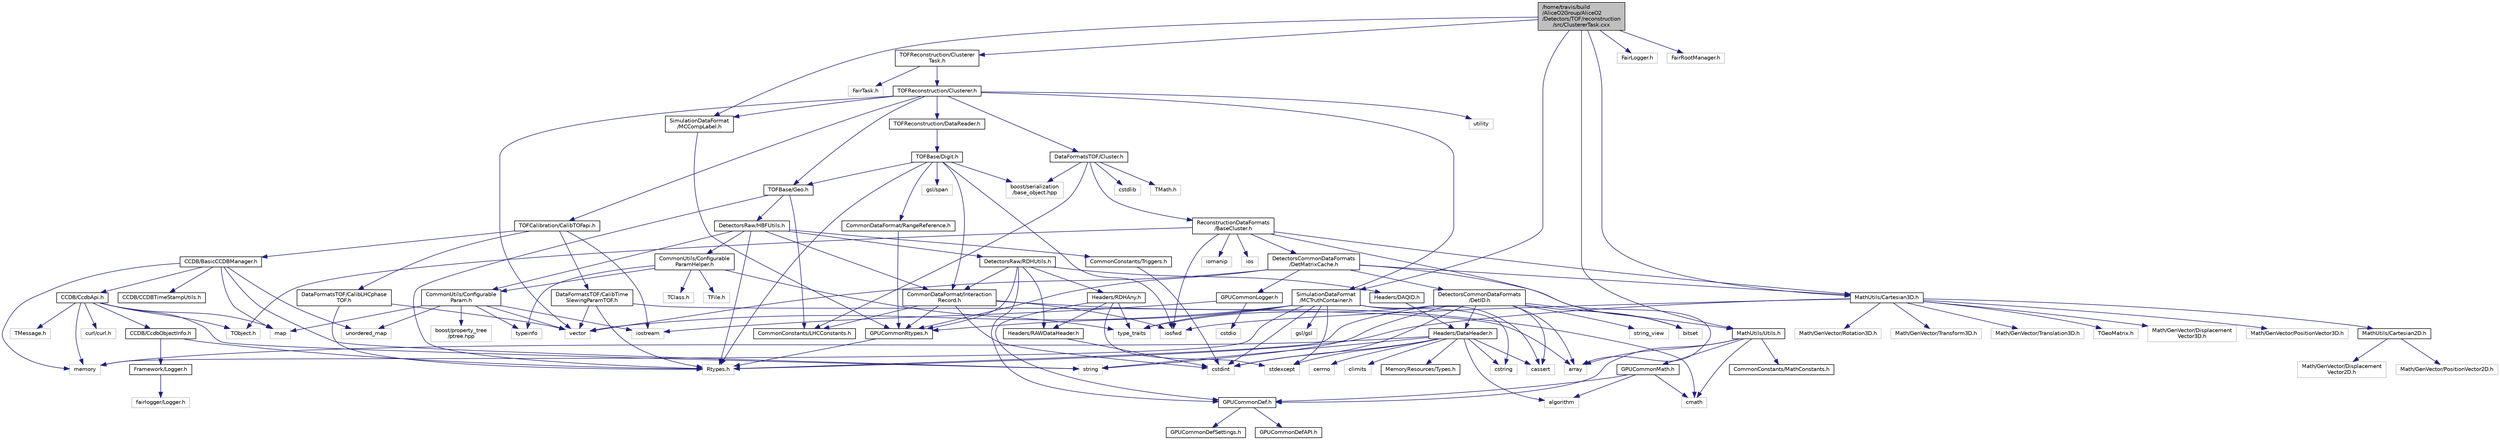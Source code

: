 digraph "/home/travis/build/AliceO2Group/AliceO2/Detectors/TOF/reconstruction/src/ClustererTask.cxx"
{
 // INTERACTIVE_SVG=YES
  bgcolor="transparent";
  edge [fontname="Helvetica",fontsize="10",labelfontname="Helvetica",labelfontsize="10"];
  node [fontname="Helvetica",fontsize="10",shape=record];
  Node0 [label="/home/travis/build\l/AliceO2Group/AliceO2\l/Detectors/TOF/reconstruction\l/src/ClustererTask.cxx",height=0.2,width=0.4,color="black", fillcolor="grey75", style="filled", fontcolor="black"];
  Node0 -> Node1 [color="midnightblue",fontsize="10",style="solid",fontname="Helvetica"];
  Node1 [label="TOFReconstruction/Clusterer\lTask.h",height=0.2,width=0.4,color="black",URL="$d4/d74/TOF_2reconstruction_2include_2TOFReconstruction_2ClustererTask_8h.html"];
  Node1 -> Node2 [color="midnightblue",fontsize="10",style="solid",fontname="Helvetica"];
  Node2 [label="FairTask.h",height=0.2,width=0.4,color="grey75"];
  Node1 -> Node3 [color="midnightblue",fontsize="10",style="solid",fontname="Helvetica"];
  Node3 [label="TOFReconstruction/Clusterer.h",height=0.2,width=0.4,color="black",URL="$dc/d24/TOF_2reconstruction_2include_2TOFReconstruction_2Clusterer_8h.html"];
  Node3 -> Node4 [color="midnightblue",fontsize="10",style="solid",fontname="Helvetica"];
  Node4 [label="utility",height=0.2,width=0.4,color="grey75"];
  Node3 -> Node5 [color="midnightblue",fontsize="10",style="solid",fontname="Helvetica"];
  Node5 [label="vector",height=0.2,width=0.4,color="grey75"];
  Node3 -> Node6 [color="midnightblue",fontsize="10",style="solid",fontname="Helvetica"];
  Node6 [label="DataFormatsTOF/Cluster.h",height=0.2,width=0.4,color="black",URL="$d1/d50/DataFormats_2Detectors_2TOF_2include_2DataFormatsTOF_2Cluster_8h.html"];
  Node6 -> Node7 [color="midnightblue",fontsize="10",style="solid",fontname="Helvetica"];
  Node7 [label="ReconstructionDataFormats\l/BaseCluster.h",height=0.2,width=0.4,color="black",URL="$d4/de2/BaseCluster_8h.html"];
  Node7 -> Node8 [color="midnightblue",fontsize="10",style="solid",fontname="Helvetica"];
  Node8 [label="TObject.h",height=0.2,width=0.4,color="grey75"];
  Node7 -> Node9 [color="midnightblue",fontsize="10",style="solid",fontname="Helvetica"];
  Node9 [label="bitset",height=0.2,width=0.4,color="grey75"];
  Node7 -> Node10 [color="midnightblue",fontsize="10",style="solid",fontname="Helvetica"];
  Node10 [label="iomanip",height=0.2,width=0.4,color="grey75"];
  Node7 -> Node11 [color="midnightblue",fontsize="10",style="solid",fontname="Helvetica"];
  Node11 [label="ios",height=0.2,width=0.4,color="grey75"];
  Node7 -> Node12 [color="midnightblue",fontsize="10",style="solid",fontname="Helvetica"];
  Node12 [label="iosfwd",height=0.2,width=0.4,color="grey75"];
  Node7 -> Node13 [color="midnightblue",fontsize="10",style="solid",fontname="Helvetica"];
  Node13 [label="DetectorsCommonDataFormats\l/DetMatrixCache.h",height=0.2,width=0.4,color="black",URL="$d4/d20/DetMatrixCache_8h.html"];
  Node13 -> Node14 [color="midnightblue",fontsize="10",style="solid",fontname="Helvetica"];
  Node14 [label="GPUCommonLogger.h",height=0.2,width=0.4,color="black",URL="$df/d5b/GPUCommonLogger_8h.html"];
  Node14 -> Node15 [color="midnightblue",fontsize="10",style="solid",fontname="Helvetica"];
  Node15 [label="iostream",height=0.2,width=0.4,color="grey75"];
  Node14 -> Node16 [color="midnightblue",fontsize="10",style="solid",fontname="Helvetica"];
  Node16 [label="cstdio",height=0.2,width=0.4,color="grey75"];
  Node13 -> Node17 [color="midnightblue",fontsize="10",style="solid",fontname="Helvetica"];
  Node17 [label="GPUCommonRtypes.h",height=0.2,width=0.4,color="black",URL="$d2/d45/GPUCommonRtypes_8h.html"];
  Node17 -> Node18 [color="midnightblue",fontsize="10",style="solid",fontname="Helvetica"];
  Node18 [label="Rtypes.h",height=0.2,width=0.4,color="grey75"];
  Node13 -> Node19 [color="midnightblue",fontsize="10",style="solid",fontname="Helvetica"];
  Node19 [label="array",height=0.2,width=0.4,color="grey75"];
  Node13 -> Node5 [color="midnightblue",fontsize="10",style="solid",fontname="Helvetica"];
  Node13 -> Node20 [color="midnightblue",fontsize="10",style="solid",fontname="Helvetica"];
  Node20 [label="DetectorsCommonDataFormats\l/DetID.h",height=0.2,width=0.4,color="black",URL="$d6/d31/DetID_8h.html"];
  Node20 -> Node18 [color="midnightblue",fontsize="10",style="solid",fontname="Helvetica"];
  Node20 -> Node19 [color="midnightblue",fontsize="10",style="solid",fontname="Helvetica"];
  Node20 -> Node9 [color="midnightblue",fontsize="10",style="solid",fontname="Helvetica"];
  Node20 -> Node21 [color="midnightblue",fontsize="10",style="solid",fontname="Helvetica"];
  Node21 [label="cassert",height=0.2,width=0.4,color="grey75"];
  Node20 -> Node22 [color="midnightblue",fontsize="10",style="solid",fontname="Helvetica"];
  Node22 [label="cstdint",height=0.2,width=0.4,color="grey75"];
  Node20 -> Node23 [color="midnightblue",fontsize="10",style="solid",fontname="Helvetica"];
  Node23 [label="string_view",height=0.2,width=0.4,color="grey75"];
  Node20 -> Node24 [color="midnightblue",fontsize="10",style="solid",fontname="Helvetica"];
  Node24 [label="string",height=0.2,width=0.4,color="grey75"];
  Node20 -> Node25 [color="midnightblue",fontsize="10",style="solid",fontname="Helvetica"];
  Node25 [label="type_traits",height=0.2,width=0.4,color="grey75"];
  Node20 -> Node26 [color="midnightblue",fontsize="10",style="solid",fontname="Helvetica"];
  Node26 [label="MathUtils/Utils.h",height=0.2,width=0.4,color="black",URL="$d9/d52/Common_2MathUtils_2include_2MathUtils_2Utils_8h.html"];
  Node26 -> Node19 [color="midnightblue",fontsize="10",style="solid",fontname="Helvetica"];
  Node26 -> Node27 [color="midnightblue",fontsize="10",style="solid",fontname="Helvetica"];
  Node27 [label="cmath",height=0.2,width=0.4,color="grey75"];
  Node26 -> Node28 [color="midnightblue",fontsize="10",style="solid",fontname="Helvetica"];
  Node28 [label="GPUCommonDef.h",height=0.2,width=0.4,color="black",URL="$df/d21/GPUCommonDef_8h.html"];
  Node28 -> Node29 [color="midnightblue",fontsize="10",style="solid",fontname="Helvetica"];
  Node29 [label="GPUCommonDefSettings.h",height=0.2,width=0.4,color="black",URL="$d5/d93/GPUCommonDefSettings_8h.html"];
  Node28 -> Node30 [color="midnightblue",fontsize="10",style="solid",fontname="Helvetica"];
  Node30 [label="GPUCommonDefAPI.h",height=0.2,width=0.4,color="black",URL="$da/d5a/GPUCommonDefAPI_8h.html"];
  Node26 -> Node31 [color="midnightblue",fontsize="10",style="solid",fontname="Helvetica"];
  Node31 [label="GPUCommonMath.h",height=0.2,width=0.4,color="black",URL="$d6/da2/GPUCommonMath_8h.html"];
  Node31 -> Node28 [color="midnightblue",fontsize="10",style="solid",fontname="Helvetica"];
  Node31 -> Node27 [color="midnightblue",fontsize="10",style="solid",fontname="Helvetica"];
  Node31 -> Node32 [color="midnightblue",fontsize="10",style="solid",fontname="Helvetica"];
  Node32 [label="algorithm",height=0.2,width=0.4,color="grey75"];
  Node26 -> Node33 [color="midnightblue",fontsize="10",style="solid",fontname="Helvetica"];
  Node33 [label="CommonConstants/MathConstants.h",height=0.2,width=0.4,color="black",URL="$d6/d84/MathConstants_8h.html",tooltip="useful math constants "];
  Node20 -> Node34 [color="midnightblue",fontsize="10",style="solid",fontname="Helvetica"];
  Node34 [label="Headers/DataHeader.h",height=0.2,width=0.4,color="black",URL="$dc/dcd/DataHeader_8h.html"];
  Node34 -> Node22 [color="midnightblue",fontsize="10",style="solid",fontname="Helvetica"];
  Node34 -> Node35 [color="midnightblue",fontsize="10",style="solid",fontname="Helvetica"];
  Node35 [label="memory",height=0.2,width=0.4,color="grey75"];
  Node34 -> Node21 [color="midnightblue",fontsize="10",style="solid",fontname="Helvetica"];
  Node34 -> Node36 [color="midnightblue",fontsize="10",style="solid",fontname="Helvetica"];
  Node36 [label="cstring",height=0.2,width=0.4,color="grey75"];
  Node34 -> Node32 [color="midnightblue",fontsize="10",style="solid",fontname="Helvetica"];
  Node34 -> Node37 [color="midnightblue",fontsize="10",style="solid",fontname="Helvetica"];
  Node37 [label="stdexcept",height=0.2,width=0.4,color="grey75"];
  Node34 -> Node24 [color="midnightblue",fontsize="10",style="solid",fontname="Helvetica"];
  Node34 -> Node38 [color="midnightblue",fontsize="10",style="solid",fontname="Helvetica"];
  Node38 [label="climits",height=0.2,width=0.4,color="grey75"];
  Node34 -> Node39 [color="midnightblue",fontsize="10",style="solid",fontname="Helvetica"];
  Node39 [label="MemoryResources/Types.h",height=0.2,width=0.4,color="black",URL="$d7/df8/Types_8h.html"];
  Node34 -> Node40 [color="midnightblue",fontsize="10",style="solid",fontname="Helvetica"];
  Node40 [label="cerrno",height=0.2,width=0.4,color="grey75"];
  Node13 -> Node41 [color="midnightblue",fontsize="10",style="solid",fontname="Helvetica"];
  Node41 [label="MathUtils/Cartesian3D.h",height=0.2,width=0.4,color="black",URL="$dd/d76/Cartesian3D_8h.html"];
  Node41 -> Node42 [color="midnightblue",fontsize="10",style="solid",fontname="Helvetica"];
  Node42 [label="Math/GenVector/Displacement\lVector3D.h",height=0.2,width=0.4,color="grey75"];
  Node41 -> Node43 [color="midnightblue",fontsize="10",style="solid",fontname="Helvetica"];
  Node43 [label="Math/GenVector/PositionVector3D.h",height=0.2,width=0.4,color="grey75"];
  Node41 -> Node44 [color="midnightblue",fontsize="10",style="solid",fontname="Helvetica"];
  Node44 [label="Math/GenVector/Rotation3D.h",height=0.2,width=0.4,color="grey75"];
  Node41 -> Node45 [color="midnightblue",fontsize="10",style="solid",fontname="Helvetica"];
  Node45 [label="Math/GenVector/Transform3D.h",height=0.2,width=0.4,color="grey75"];
  Node41 -> Node46 [color="midnightblue",fontsize="10",style="solid",fontname="Helvetica"];
  Node46 [label="Math/GenVector/Translation3D.h",height=0.2,width=0.4,color="grey75"];
  Node41 -> Node18 [color="midnightblue",fontsize="10",style="solid",fontname="Helvetica"];
  Node41 -> Node47 [color="midnightblue",fontsize="10",style="solid",fontname="Helvetica"];
  Node47 [label="TGeoMatrix.h",height=0.2,width=0.4,color="grey75"];
  Node41 -> Node12 [color="midnightblue",fontsize="10",style="solid",fontname="Helvetica"];
  Node41 -> Node48 [color="midnightblue",fontsize="10",style="solid",fontname="Helvetica"];
  Node48 [label="MathUtils/Cartesian2D.h",height=0.2,width=0.4,color="black",URL="$d2/dd0/Cartesian2D_8h.html"];
  Node48 -> Node49 [color="midnightblue",fontsize="10",style="solid",fontname="Helvetica"];
  Node49 [label="Math/GenVector/Displacement\lVector2D.h",height=0.2,width=0.4,color="grey75"];
  Node48 -> Node50 [color="midnightblue",fontsize="10",style="solid",fontname="Helvetica"];
  Node50 [label="Math/GenVector/PositionVector2D.h",height=0.2,width=0.4,color="grey75"];
  Node7 -> Node41 [color="midnightblue",fontsize="10",style="solid",fontname="Helvetica"];
  Node6 -> Node51 [color="midnightblue",fontsize="10",style="solid",fontname="Helvetica"];
  Node51 [label="boost/serialization\l/base_object.hpp",height=0.2,width=0.4,color="grey75"];
  Node6 -> Node52 [color="midnightblue",fontsize="10",style="solid",fontname="Helvetica"];
  Node52 [label="TMath.h",height=0.2,width=0.4,color="grey75"];
  Node6 -> Node53 [color="midnightblue",fontsize="10",style="solid",fontname="Helvetica"];
  Node53 [label="cstdlib",height=0.2,width=0.4,color="grey75"];
  Node6 -> Node54 [color="midnightblue",fontsize="10",style="solid",fontname="Helvetica"];
  Node54 [label="CommonConstants/LHCConstants.h",height=0.2,width=0.4,color="black",URL="$d4/dc6/LHCConstants_8h.html",tooltip="Header to collect LHC related constants. "];
  Node3 -> Node55 [color="midnightblue",fontsize="10",style="solid",fontname="Helvetica"];
  Node55 [label="TOFBase/Geo.h",height=0.2,width=0.4,color="black",URL="$d4/d54/Geo_8h.html"];
  Node55 -> Node18 [color="midnightblue",fontsize="10",style="solid",fontname="Helvetica"];
  Node55 -> Node54 [color="midnightblue",fontsize="10",style="solid",fontname="Helvetica"];
  Node55 -> Node56 [color="midnightblue",fontsize="10",style="solid",fontname="Helvetica"];
  Node56 [label="DetectorsRaw/HBFUtils.h",height=0.2,width=0.4,color="black",URL="$d1/dec/HBFUtils_8h.html"];
  Node56 -> Node18 [color="midnightblue",fontsize="10",style="solid",fontname="Helvetica"];
  Node56 -> Node57 [color="midnightblue",fontsize="10",style="solid",fontname="Helvetica"];
  Node57 [label="DetectorsRaw/RDHUtils.h",height=0.2,width=0.4,color="black",URL="$d6/dec/Raw_2include_2DetectorsRaw_2RDHUtils_8h.html"];
  Node57 -> Node28 [color="midnightblue",fontsize="10",style="solid",fontname="Helvetica"];
  Node57 -> Node17 [color="midnightblue",fontsize="10",style="solid",fontname="Helvetica"];
  Node57 -> Node58 [color="midnightblue",fontsize="10",style="solid",fontname="Helvetica"];
  Node58 [label="Headers/RAWDataHeader.h",height=0.2,width=0.4,color="black",URL="$d4/dee/RAWDataHeader_8h.html",tooltip="Definition of the RAW Data Header. "];
  Node58 -> Node22 [color="midnightblue",fontsize="10",style="solid",fontname="Helvetica"];
  Node57 -> Node59 [color="midnightblue",fontsize="10",style="solid",fontname="Helvetica"];
  Node59 [label="Headers/RDHAny.h",height=0.2,width=0.4,color="black",URL="$d6/d89/RDHAny_8h.html"];
  Node59 -> Node28 [color="midnightblue",fontsize="10",style="solid",fontname="Helvetica"];
  Node59 -> Node58 [color="midnightblue",fontsize="10",style="solid",fontname="Helvetica"];
  Node59 -> Node25 [color="midnightblue",fontsize="10",style="solid",fontname="Helvetica"];
  Node59 -> Node37 [color="midnightblue",fontsize="10",style="solid",fontname="Helvetica"];
  Node57 -> Node60 [color="midnightblue",fontsize="10",style="solid",fontname="Helvetica"];
  Node60 [label="CommonDataFormat/Interaction\lRecord.h",height=0.2,width=0.4,color="black",URL="$d9/d80/InteractionRecord_8h.html"];
  Node60 -> Node17 [color="midnightblue",fontsize="10",style="solid",fontname="Helvetica"];
  Node60 -> Node12 [color="midnightblue",fontsize="10",style="solid",fontname="Helvetica"];
  Node60 -> Node27 [color="midnightblue",fontsize="10",style="solid",fontname="Helvetica"];
  Node60 -> Node22 [color="midnightblue",fontsize="10",style="solid",fontname="Helvetica"];
  Node60 -> Node54 [color="midnightblue",fontsize="10",style="solid",fontname="Helvetica"];
  Node57 -> Node61 [color="midnightblue",fontsize="10",style="solid",fontname="Helvetica"];
  Node61 [label="Headers/DAQID.h",height=0.2,width=0.4,color="black",URL="$d7/d34/DAQID_8h.html"];
  Node61 -> Node34 [color="midnightblue",fontsize="10",style="solid",fontname="Helvetica"];
  Node56 -> Node62 [color="midnightblue",fontsize="10",style="solid",fontname="Helvetica"];
  Node62 [label="CommonUtils/Configurable\lParam.h",height=0.2,width=0.4,color="black",URL="$db/d2c/ConfigurableParam_8h.html"];
  Node62 -> Node5 [color="midnightblue",fontsize="10",style="solid",fontname="Helvetica"];
  Node62 -> Node63 [color="midnightblue",fontsize="10",style="solid",fontname="Helvetica"];
  Node63 [label="map",height=0.2,width=0.4,color="grey75"];
  Node62 -> Node64 [color="midnightblue",fontsize="10",style="solid",fontname="Helvetica"];
  Node64 [label="unordered_map",height=0.2,width=0.4,color="grey75"];
  Node62 -> Node65 [color="midnightblue",fontsize="10",style="solid",fontname="Helvetica"];
  Node65 [label="boost/property_tree\l/ptree.hpp",height=0.2,width=0.4,color="grey75"];
  Node62 -> Node66 [color="midnightblue",fontsize="10",style="solid",fontname="Helvetica"];
  Node66 [label="typeinfo",height=0.2,width=0.4,color="grey75"];
  Node62 -> Node15 [color="midnightblue",fontsize="10",style="solid",fontname="Helvetica"];
  Node56 -> Node67 [color="midnightblue",fontsize="10",style="solid",fontname="Helvetica"];
  Node67 [label="CommonUtils/Configurable\lParamHelper.h",height=0.2,width=0.4,color="black",URL="$da/d6b/ConfigurableParamHelper_8h.html"];
  Node67 -> Node62 [color="midnightblue",fontsize="10",style="solid",fontname="Helvetica"];
  Node67 -> Node68 [color="midnightblue",fontsize="10",style="solid",fontname="Helvetica"];
  Node68 [label="TClass.h",height=0.2,width=0.4,color="grey75"];
  Node67 -> Node25 [color="midnightblue",fontsize="10",style="solid",fontname="Helvetica"];
  Node67 -> Node66 [color="midnightblue",fontsize="10",style="solid",fontname="Helvetica"];
  Node67 -> Node69 [color="midnightblue",fontsize="10",style="solid",fontname="Helvetica"];
  Node69 [label="TFile.h",height=0.2,width=0.4,color="grey75"];
  Node56 -> Node60 [color="midnightblue",fontsize="10",style="solid",fontname="Helvetica"];
  Node56 -> Node70 [color="midnightblue",fontsize="10",style="solid",fontname="Helvetica"];
  Node70 [label="CommonConstants/Triggers.h",height=0.2,width=0.4,color="black",URL="$de/da4/Triggers_8h.html",tooltip="Definition of the 32 Central Trigger System (CTS) Trigger Types defined in https://twiki.cern.ch/twiki/pub/ALICE/NoteForFEDevelopers/CTS_CRU_FE_interface.pdf. "];
  Node70 -> Node22 [color="midnightblue",fontsize="10",style="solid",fontname="Helvetica"];
  Node3 -> Node71 [color="midnightblue",fontsize="10",style="solid",fontname="Helvetica"];
  Node71 [label="TOFReconstruction/DataReader.h",height=0.2,width=0.4,color="black",URL="$da/d07/Detectors_2TOF_2reconstruction_2include_2TOFReconstruction_2DataReader_8h.html"];
  Node71 -> Node72 [color="midnightblue",fontsize="10",style="solid",fontname="Helvetica"];
  Node72 [label="TOFBase/Digit.h",height=0.2,width=0.4,color="black",URL="$d1/d90/Detectors_2TOF_2base_2include_2TOFBase_2Digit_8h.html"];
  Node72 -> Node12 [color="midnightblue",fontsize="10",style="solid",fontname="Helvetica"];
  Node72 -> Node18 [color="midnightblue",fontsize="10",style="solid",fontname="Helvetica"];
  Node72 -> Node55 [color="midnightblue",fontsize="10",style="solid",fontname="Helvetica"];
  Node72 -> Node73 [color="midnightblue",fontsize="10",style="solid",fontname="Helvetica"];
  Node73 [label="CommonDataFormat/RangeReference.h",height=0.2,width=0.4,color="black",URL="$de/d64/RangeReference_8h.html",tooltip="Class to refer to the 1st entry and N elements of some group in the continuous container. "];
  Node73 -> Node17 [color="midnightblue",fontsize="10",style="solid",fontname="Helvetica"];
  Node72 -> Node60 [color="midnightblue",fontsize="10",style="solid",fontname="Helvetica"];
  Node72 -> Node74 [color="midnightblue",fontsize="10",style="solid",fontname="Helvetica"];
  Node74 [label="gsl/span",height=0.2,width=0.4,color="grey75"];
  Node72 -> Node51 [color="midnightblue",fontsize="10",style="solid",fontname="Helvetica"];
  Node3 -> Node75 [color="midnightblue",fontsize="10",style="solid",fontname="Helvetica"];
  Node75 [label="SimulationDataFormat\l/MCTruthContainer.h",height=0.2,width=0.4,color="black",URL="$db/d14/MCTruthContainer_8h.html",tooltip="Definition of a container to keep Monte Carlo truth external to simulation objects. "];
  Node75 -> Node17 [color="midnightblue",fontsize="10",style="solid",fontname="Helvetica"];
  Node75 -> Node22 [color="midnightblue",fontsize="10",style="solid",fontname="Helvetica"];
  Node75 -> Node21 [color="midnightblue",fontsize="10",style="solid",fontname="Helvetica"];
  Node75 -> Node37 [color="midnightblue",fontsize="10",style="solid",fontname="Helvetica"];
  Node75 -> Node76 [color="midnightblue",fontsize="10",style="solid",fontname="Helvetica"];
  Node76 [label="gsl/gsl",height=0.2,width=0.4,color="grey75"];
  Node75 -> Node25 [color="midnightblue",fontsize="10",style="solid",fontname="Helvetica"];
  Node75 -> Node36 [color="midnightblue",fontsize="10",style="solid",fontname="Helvetica"];
  Node75 -> Node35 [color="midnightblue",fontsize="10",style="solid",fontname="Helvetica"];
  Node75 -> Node5 [color="midnightblue",fontsize="10",style="solid",fontname="Helvetica"];
  Node3 -> Node77 [color="midnightblue",fontsize="10",style="solid",fontname="Helvetica"];
  Node77 [label="SimulationDataFormat\l/MCCompLabel.h",height=0.2,width=0.4,color="black",URL="$d7/dcd/MCCompLabel_8h.html"];
  Node77 -> Node17 [color="midnightblue",fontsize="10",style="solid",fontname="Helvetica"];
  Node3 -> Node78 [color="midnightblue",fontsize="10",style="solid",fontname="Helvetica"];
  Node78 [label="TOFCalibration/CalibTOFapi.h",height=0.2,width=0.4,color="black",URL="$d7/d65/CalibTOFapi_8h.html",tooltip="Class to use TOF calibration (decalibration, calibration) "];
  Node78 -> Node15 [color="midnightblue",fontsize="10",style="solid",fontname="Helvetica"];
  Node78 -> Node79 [color="midnightblue",fontsize="10",style="solid",fontname="Helvetica"];
  Node79 [label="CCDB/BasicCCDBManager.h",height=0.2,width=0.4,color="black",URL="$d5/df3/BasicCCDBManager_8h.html"];
  Node79 -> Node80 [color="midnightblue",fontsize="10",style="solid",fontname="Helvetica"];
  Node80 [label="CCDB/CcdbApi.h",height=0.2,width=0.4,color="black",URL="$dd/d3e/CcdbApi_8h.html"];
  Node80 -> Node24 [color="midnightblue",fontsize="10",style="solid",fontname="Helvetica"];
  Node80 -> Node35 [color="midnightblue",fontsize="10",style="solid",fontname="Helvetica"];
  Node80 -> Node63 [color="midnightblue",fontsize="10",style="solid",fontname="Helvetica"];
  Node80 -> Node81 [color="midnightblue",fontsize="10",style="solid",fontname="Helvetica"];
  Node81 [label="curl/curl.h",height=0.2,width=0.4,color="grey75"];
  Node80 -> Node8 [color="midnightblue",fontsize="10",style="solid",fontname="Helvetica"];
  Node80 -> Node82 [color="midnightblue",fontsize="10",style="solid",fontname="Helvetica"];
  Node82 [label="TMessage.h",height=0.2,width=0.4,color="grey75"];
  Node80 -> Node83 [color="midnightblue",fontsize="10",style="solid",fontname="Helvetica"];
  Node83 [label="CCDB/CcdbObjectInfo.h",height=0.2,width=0.4,color="black",URL="$d4/dab/CcdbObjectInfo_8h.html"];
  Node83 -> Node18 [color="midnightblue",fontsize="10",style="solid",fontname="Helvetica"];
  Node83 -> Node84 [color="midnightblue",fontsize="10",style="solid",fontname="Helvetica"];
  Node84 [label="Framework/Logger.h",height=0.2,width=0.4,color="black",URL="$dd/da4/Logger_8h.html"];
  Node84 -> Node85 [color="midnightblue",fontsize="10",style="solid",fontname="Helvetica"];
  Node85 [label="fairlogger/Logger.h",height=0.2,width=0.4,color="grey75"];
  Node79 -> Node86 [color="midnightblue",fontsize="10",style="solid",fontname="Helvetica"];
  Node86 [label="CCDB/CCDBTimeStampUtils.h",height=0.2,width=0.4,color="black",URL="$da/d86/CCDBTimeStampUtils_8h.html"];
  Node79 -> Node24 [color="midnightblue",fontsize="10",style="solid",fontname="Helvetica"];
  Node79 -> Node63 [color="midnightblue",fontsize="10",style="solid",fontname="Helvetica"];
  Node79 -> Node64 [color="midnightblue",fontsize="10",style="solid",fontname="Helvetica"];
  Node79 -> Node35 [color="midnightblue",fontsize="10",style="solid",fontname="Helvetica"];
  Node78 -> Node87 [color="midnightblue",fontsize="10",style="solid",fontname="Helvetica"];
  Node87 [label="DataFormatsTOF/CalibLHCphase\lTOF.h",height=0.2,width=0.4,color="black",URL="$d8/de0/CalibLHCphaseTOF_8h.html",tooltip="Class to store the output of the matching to TOF for calibration. "];
  Node87 -> Node5 [color="midnightblue",fontsize="10",style="solid",fontname="Helvetica"];
  Node87 -> Node18 [color="midnightblue",fontsize="10",style="solid",fontname="Helvetica"];
  Node78 -> Node88 [color="midnightblue",fontsize="10",style="solid",fontname="Helvetica"];
  Node88 [label="DataFormatsTOF/CalibTime\lSlewingParamTOF.h",height=0.2,width=0.4,color="black",URL="$d3/d81/CalibTimeSlewingParamTOF_8h.html",tooltip="Class to store the output of the matching to TOF for calibration. "];
  Node88 -> Node5 [color="midnightblue",fontsize="10",style="solid",fontname="Helvetica"];
  Node88 -> Node19 [color="midnightblue",fontsize="10",style="solid",fontname="Helvetica"];
  Node88 -> Node18 [color="midnightblue",fontsize="10",style="solid",fontname="Helvetica"];
  Node0 -> Node41 [color="midnightblue",fontsize="10",style="solid",fontname="Helvetica"];
  Node0 -> Node26 [color="midnightblue",fontsize="10",style="solid",fontname="Helvetica"];
  Node0 -> Node77 [color="midnightblue",fontsize="10",style="solid",fontname="Helvetica"];
  Node0 -> Node75 [color="midnightblue",fontsize="10",style="solid",fontname="Helvetica"];
  Node0 -> Node89 [color="midnightblue",fontsize="10",style="solid",fontname="Helvetica"];
  Node89 [label="FairLogger.h",height=0.2,width=0.4,color="grey75"];
  Node0 -> Node90 [color="midnightblue",fontsize="10",style="solid",fontname="Helvetica"];
  Node90 [label="FairRootManager.h",height=0.2,width=0.4,color="grey75"];
}
